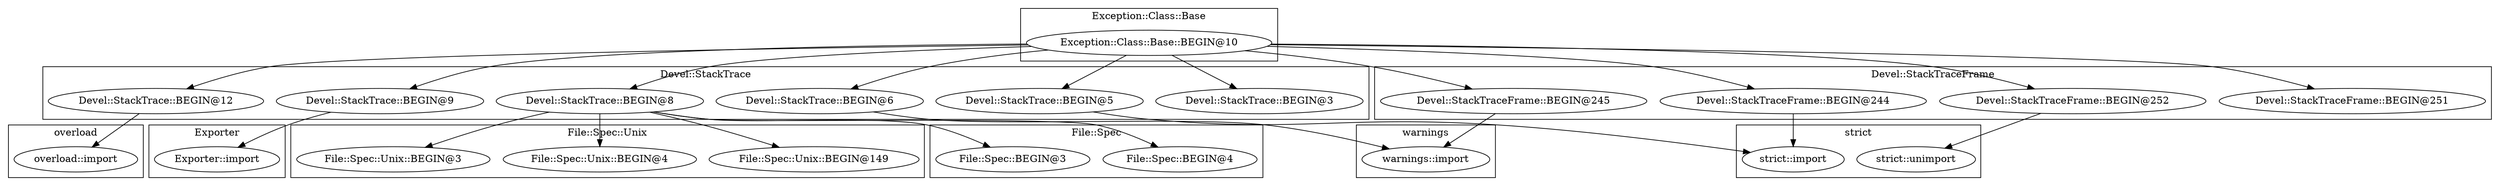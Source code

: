 digraph {
graph [overlap=false]
subgraph cluster_warnings {
	label="warnings";
	"warnings::import";
}
subgraph cluster_Devel_StackTrace {
	label="Devel::StackTrace";
	"Devel::StackTrace::BEGIN@8";
	"Devel::StackTrace::BEGIN@6";
	"Devel::StackTrace::BEGIN@3";
	"Devel::StackTrace::BEGIN@12";
	"Devel::StackTrace::BEGIN@9";
	"Devel::StackTrace::BEGIN@5";
}
subgraph cluster_strict {
	label="strict";
	"strict::import";
	"strict::unimport";
}
subgraph cluster_Exporter {
	label="Exporter";
	"Exporter::import";
}
subgraph cluster_Devel_StackTraceFrame {
	label="Devel::StackTraceFrame";
	"Devel::StackTraceFrame::BEGIN@252";
	"Devel::StackTraceFrame::BEGIN@245";
	"Devel::StackTraceFrame::BEGIN@251";
	"Devel::StackTraceFrame::BEGIN@244";
}
subgraph cluster_File_Spec_Unix {
	label="File::Spec::Unix";
	"File::Spec::Unix::BEGIN@4";
	"File::Spec::Unix::BEGIN@3";
	"File::Spec::Unix::BEGIN@149";
}
subgraph cluster_overload {
	label="overload";
	"overload::import";
}
subgraph cluster_File_Spec {
	label="File::Spec";
	"File::Spec::BEGIN@4";
	"File::Spec::BEGIN@3";
}
subgraph cluster_Exception_Class_Base {
	label="Exception::Class::Base";
	"Exception::Class::Base::BEGIN@10";
}
"Devel::StackTrace::BEGIN@8" -> "File::Spec::Unix::BEGIN@149";
"Devel::StackTrace::BEGIN@9" -> "Exporter::import";
"Exception::Class::Base::BEGIN@10" -> "Devel::StackTrace::BEGIN@12";
"Devel::StackTrace::BEGIN@8" -> "File::Spec::Unix::BEGIN@3";
"Exception::Class::Base::BEGIN@10" -> "Devel::StackTrace::BEGIN@9";
"Exception::Class::Base::BEGIN@10" -> "Devel::StackTrace::BEGIN@6";
"Exception::Class::Base::BEGIN@10" -> "Devel::StackTraceFrame::BEGIN@245";
"Devel::StackTrace::BEGIN@8" -> "File::Spec::BEGIN@4";
"Exception::Class::Base::BEGIN@10" -> "Devel::StackTraceFrame::BEGIN@244";
"Devel::StackTraceFrame::BEGIN@252" -> "strict::unimport";
"Devel::StackTrace::BEGIN@12" -> "overload::import";
"Devel::StackTrace::BEGIN@6" -> "warnings::import";
"Devel::StackTraceFrame::BEGIN@245" -> "warnings::import";
"Exception::Class::Base::BEGIN@10" -> "Devel::StackTrace::BEGIN@3";
"Exception::Class::Base::BEGIN@10" -> "Devel::StackTraceFrame::BEGIN@252";
"Devel::StackTrace::BEGIN@8" -> "File::Spec::Unix::BEGIN@4";
"Devel::StackTraceFrame::BEGIN@244" -> "strict::import";
"Devel::StackTrace::BEGIN@5" -> "strict::import";
"Exception::Class::Base::BEGIN@10" -> "Devel::StackTraceFrame::BEGIN@251";
"Exception::Class::Base::BEGIN@10" -> "Devel::StackTrace::BEGIN@5";
"Devel::StackTrace::BEGIN@8" -> "File::Spec::BEGIN@3";
"Exception::Class::Base::BEGIN@10" -> "Devel::StackTrace::BEGIN@8";
}
